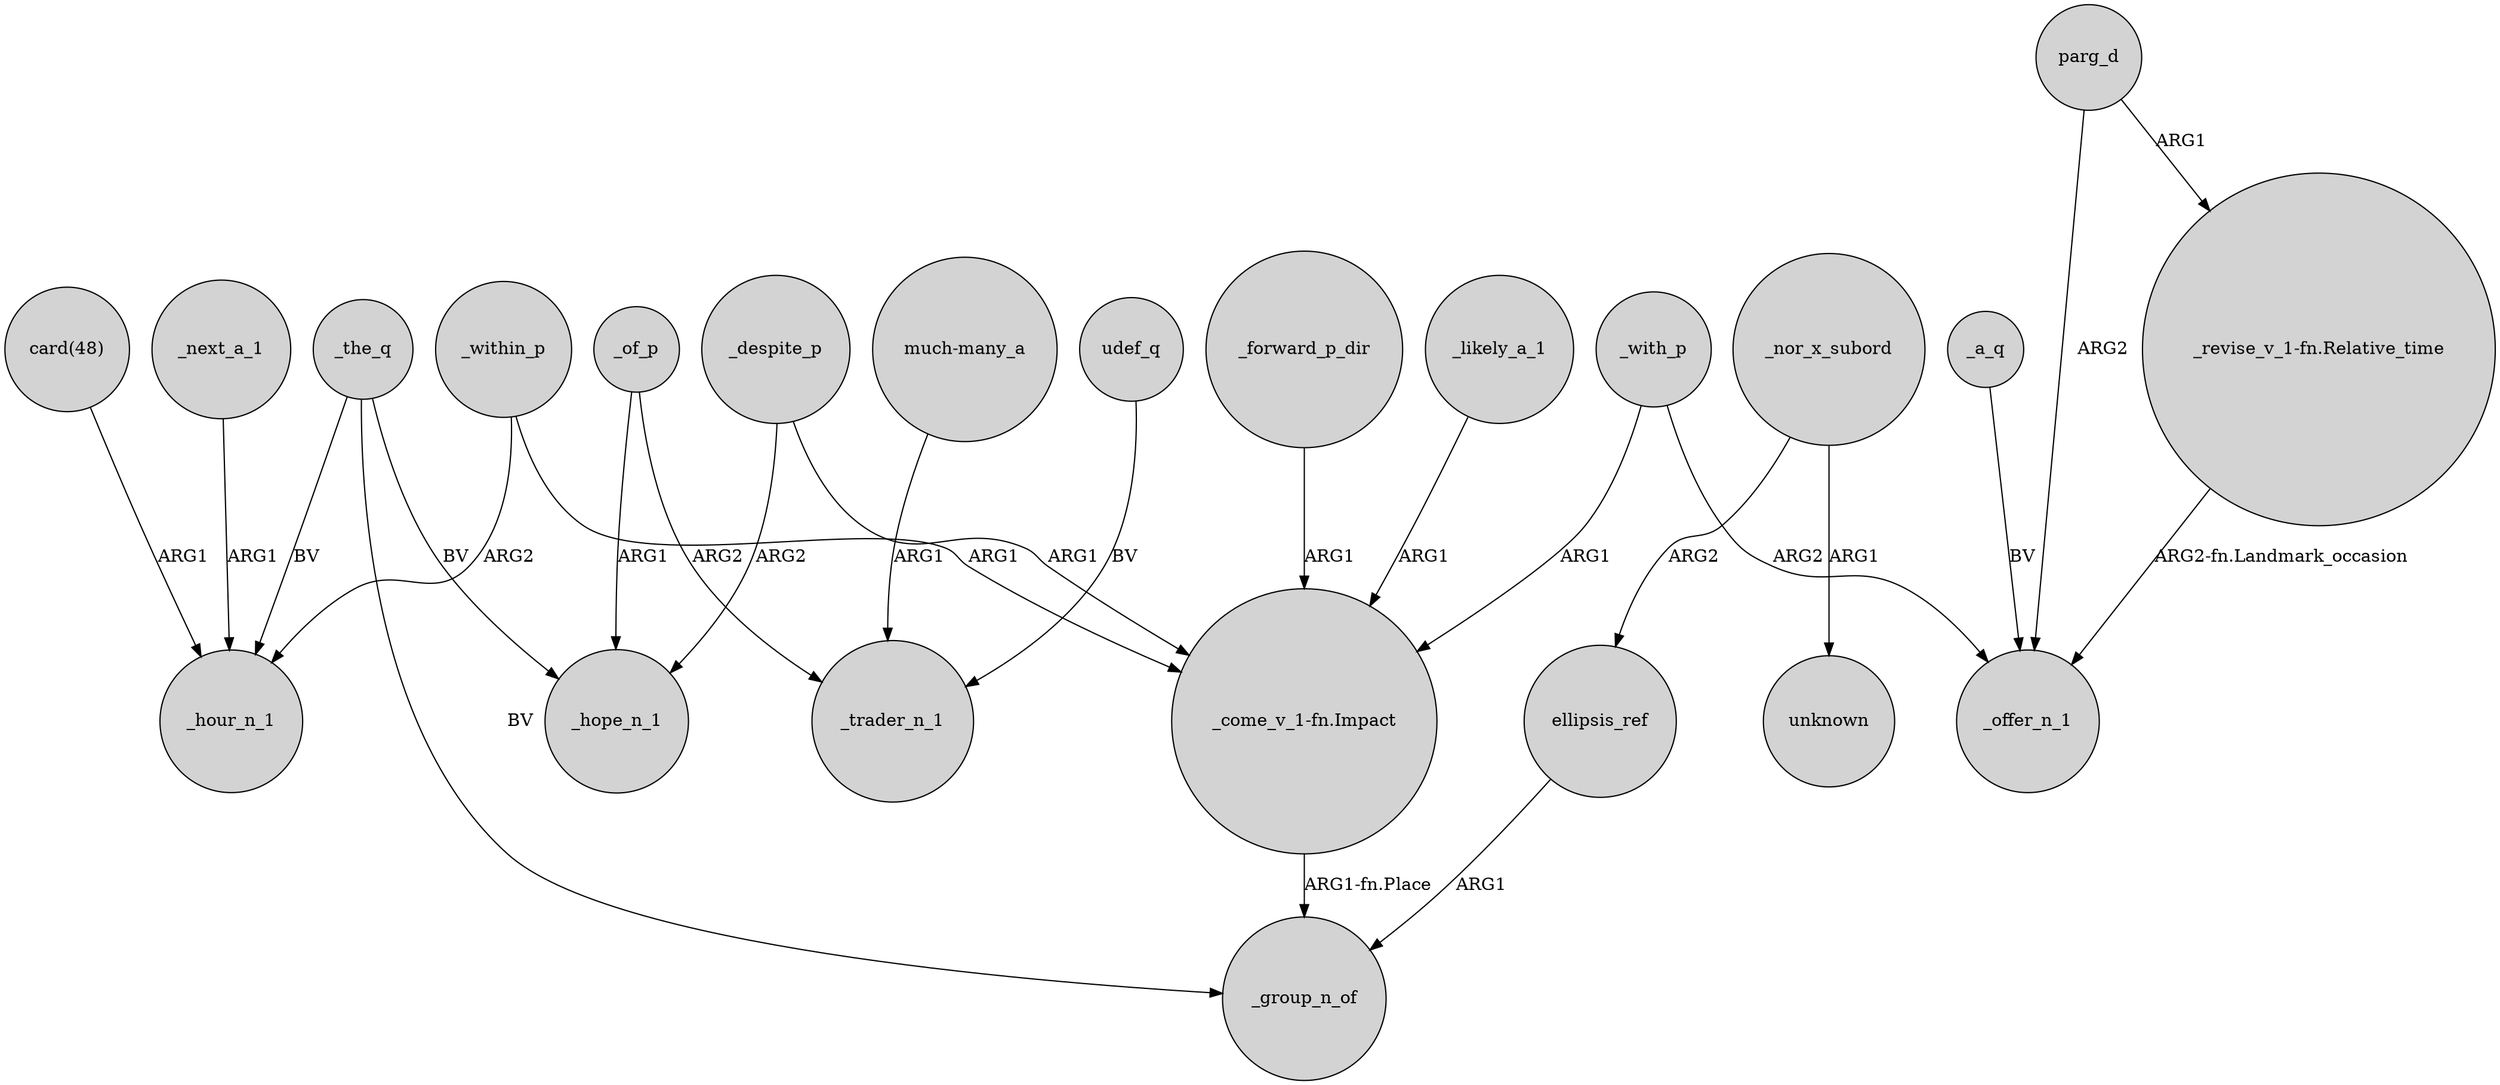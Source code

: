 digraph {
	node [shape=circle style=filled]
	_next_a_1 -> _hour_n_1 [label=ARG1]
	_with_p -> _offer_n_1 [label=ARG2]
	_of_p -> _trader_n_1 [label=ARG2]
	_the_q -> _hour_n_1 [label=BV]
	parg_d -> _offer_n_1 [label=ARG2]
	_of_p -> _hope_n_1 [label=ARG1]
	"_come_v_1-fn.Impact" -> _group_n_of [label="ARG1-fn.Place"]
	_within_p -> "_come_v_1-fn.Impact" [label=ARG1]
	parg_d -> "_revise_v_1-fn.Relative_time" [label=ARG1]
	udef_q -> _trader_n_1 [label=BV]
	"much-many_a" -> _trader_n_1 [label=ARG1]
	_nor_x_subord -> unknown [label=ARG1]
	_despite_p -> _hope_n_1 [label=ARG2]
	_with_p -> "_come_v_1-fn.Impact" [label=ARG1]
	_the_q -> _group_n_of [label=BV]
	_forward_p_dir -> "_come_v_1-fn.Impact" [label=ARG1]
	_the_q -> _hope_n_1 [label=BV]
	_nor_x_subord -> ellipsis_ref [label=ARG2]
	_despite_p -> "_come_v_1-fn.Impact" [label=ARG1]
	_within_p -> _hour_n_1 [label=ARG2]
	_a_q -> _offer_n_1 [label=BV]
	_likely_a_1 -> "_come_v_1-fn.Impact" [label=ARG1]
	"card(48)" -> _hour_n_1 [label=ARG1]
	ellipsis_ref -> _group_n_of [label=ARG1]
	"_revise_v_1-fn.Relative_time" -> _offer_n_1 [label="ARG2-fn.Landmark_occasion"]
}

